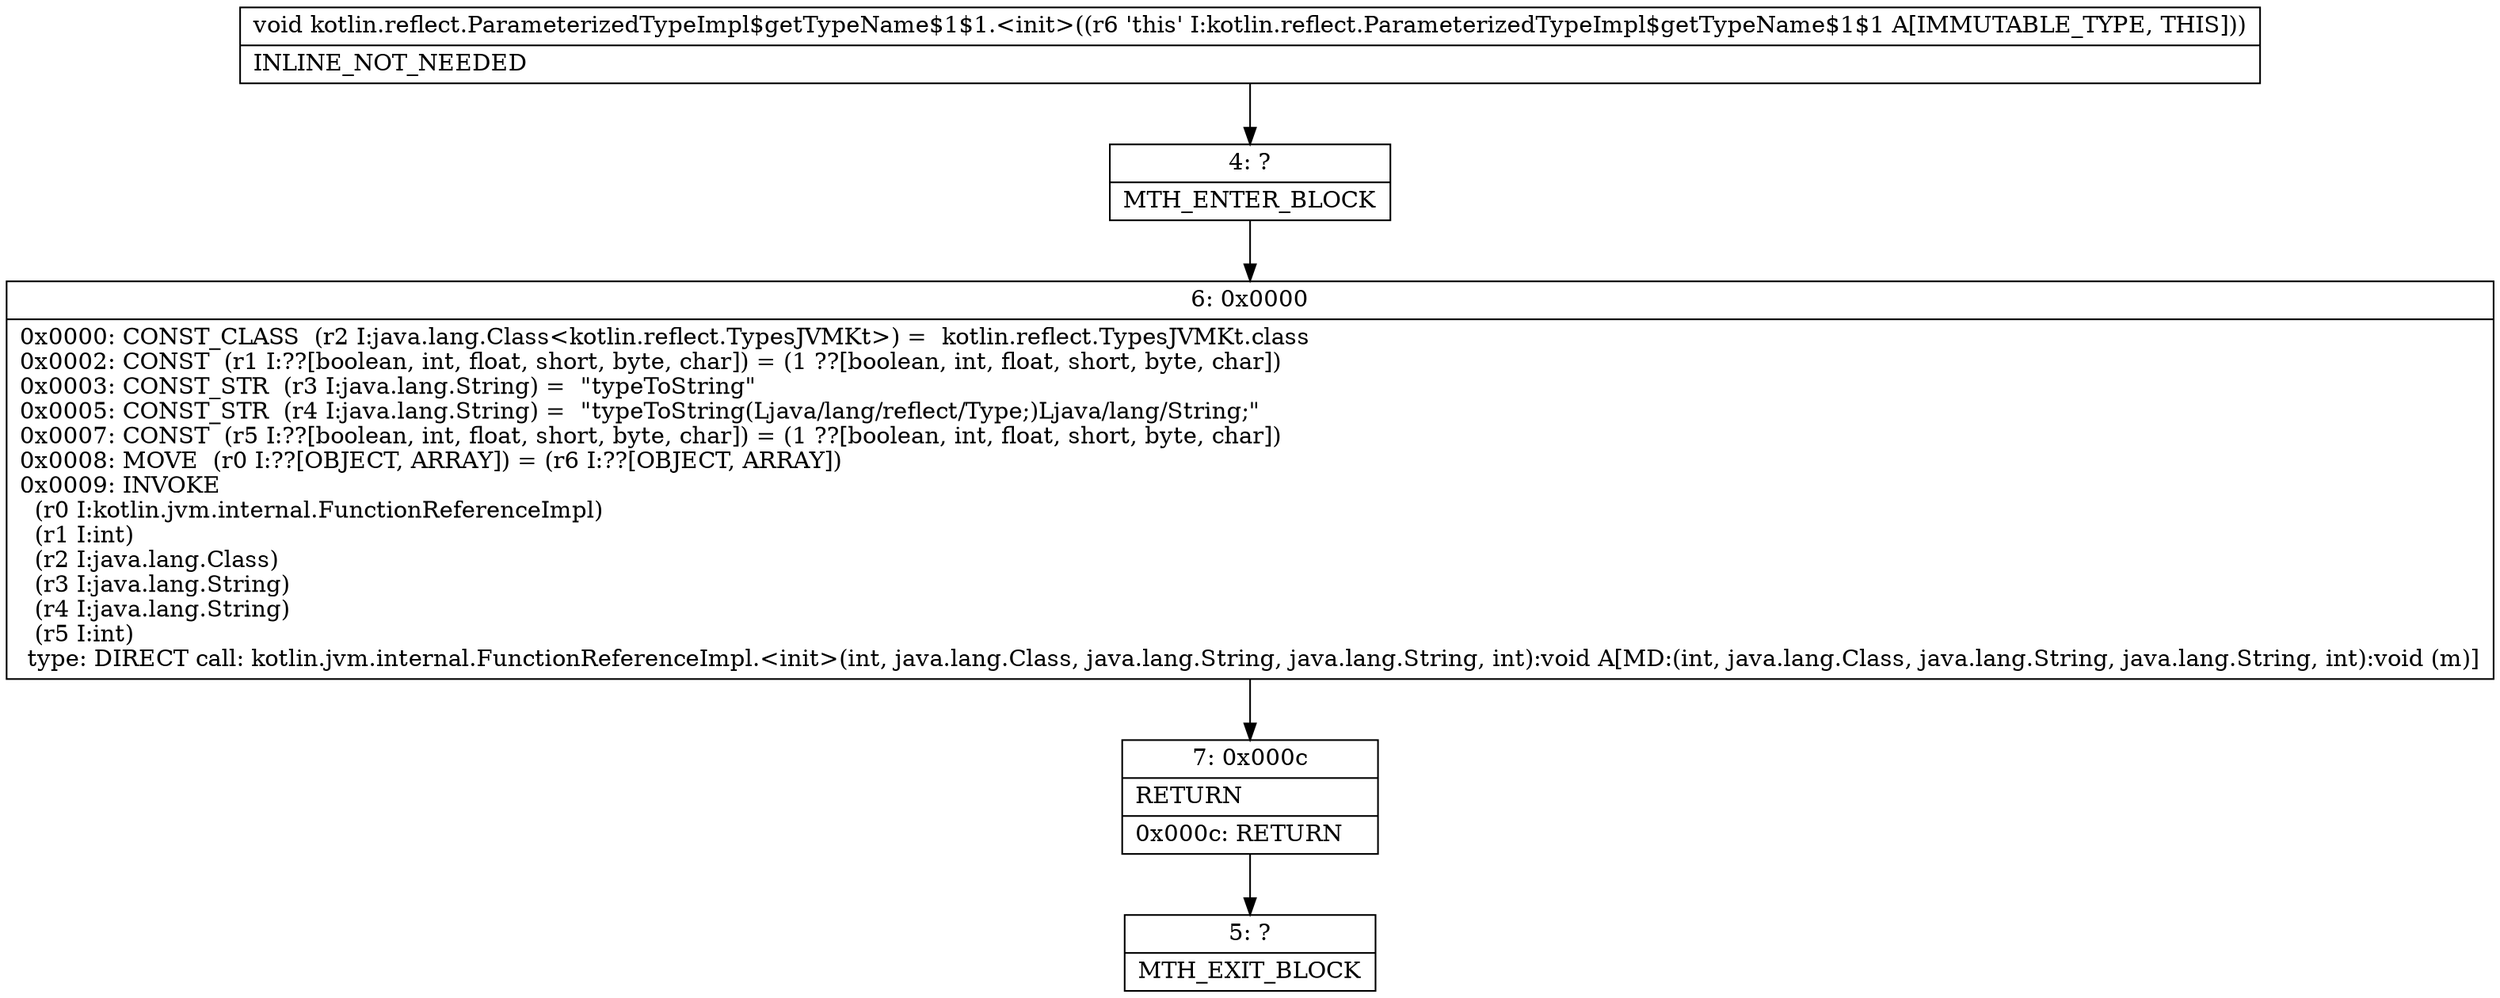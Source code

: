 digraph "CFG forkotlin.reflect.ParameterizedTypeImpl$getTypeName$1$1.\<init\>()V" {
Node_4 [shape=record,label="{4\:\ ?|MTH_ENTER_BLOCK\l}"];
Node_6 [shape=record,label="{6\:\ 0x0000|0x0000: CONST_CLASS  (r2 I:java.lang.Class\<kotlin.reflect.TypesJVMKt\>) =  kotlin.reflect.TypesJVMKt.class \l0x0002: CONST  (r1 I:??[boolean, int, float, short, byte, char]) = (1 ??[boolean, int, float, short, byte, char]) \l0x0003: CONST_STR  (r3 I:java.lang.String) =  \"typeToString\" \l0x0005: CONST_STR  (r4 I:java.lang.String) =  \"typeToString(Ljava\/lang\/reflect\/Type;)Ljava\/lang\/String;\" \l0x0007: CONST  (r5 I:??[boolean, int, float, short, byte, char]) = (1 ??[boolean, int, float, short, byte, char]) \l0x0008: MOVE  (r0 I:??[OBJECT, ARRAY]) = (r6 I:??[OBJECT, ARRAY]) \l0x0009: INVOKE  \l  (r0 I:kotlin.jvm.internal.FunctionReferenceImpl)\l  (r1 I:int)\l  (r2 I:java.lang.Class)\l  (r3 I:java.lang.String)\l  (r4 I:java.lang.String)\l  (r5 I:int)\l type: DIRECT call: kotlin.jvm.internal.FunctionReferenceImpl.\<init\>(int, java.lang.Class, java.lang.String, java.lang.String, int):void A[MD:(int, java.lang.Class, java.lang.String, java.lang.String, int):void (m)]\l}"];
Node_7 [shape=record,label="{7\:\ 0x000c|RETURN\l|0x000c: RETURN   \l}"];
Node_5 [shape=record,label="{5\:\ ?|MTH_EXIT_BLOCK\l}"];
MethodNode[shape=record,label="{void kotlin.reflect.ParameterizedTypeImpl$getTypeName$1$1.\<init\>((r6 'this' I:kotlin.reflect.ParameterizedTypeImpl$getTypeName$1$1 A[IMMUTABLE_TYPE, THIS]))  | INLINE_NOT_NEEDED\l}"];
MethodNode -> Node_4;Node_4 -> Node_6;
Node_6 -> Node_7;
Node_7 -> Node_5;
}

